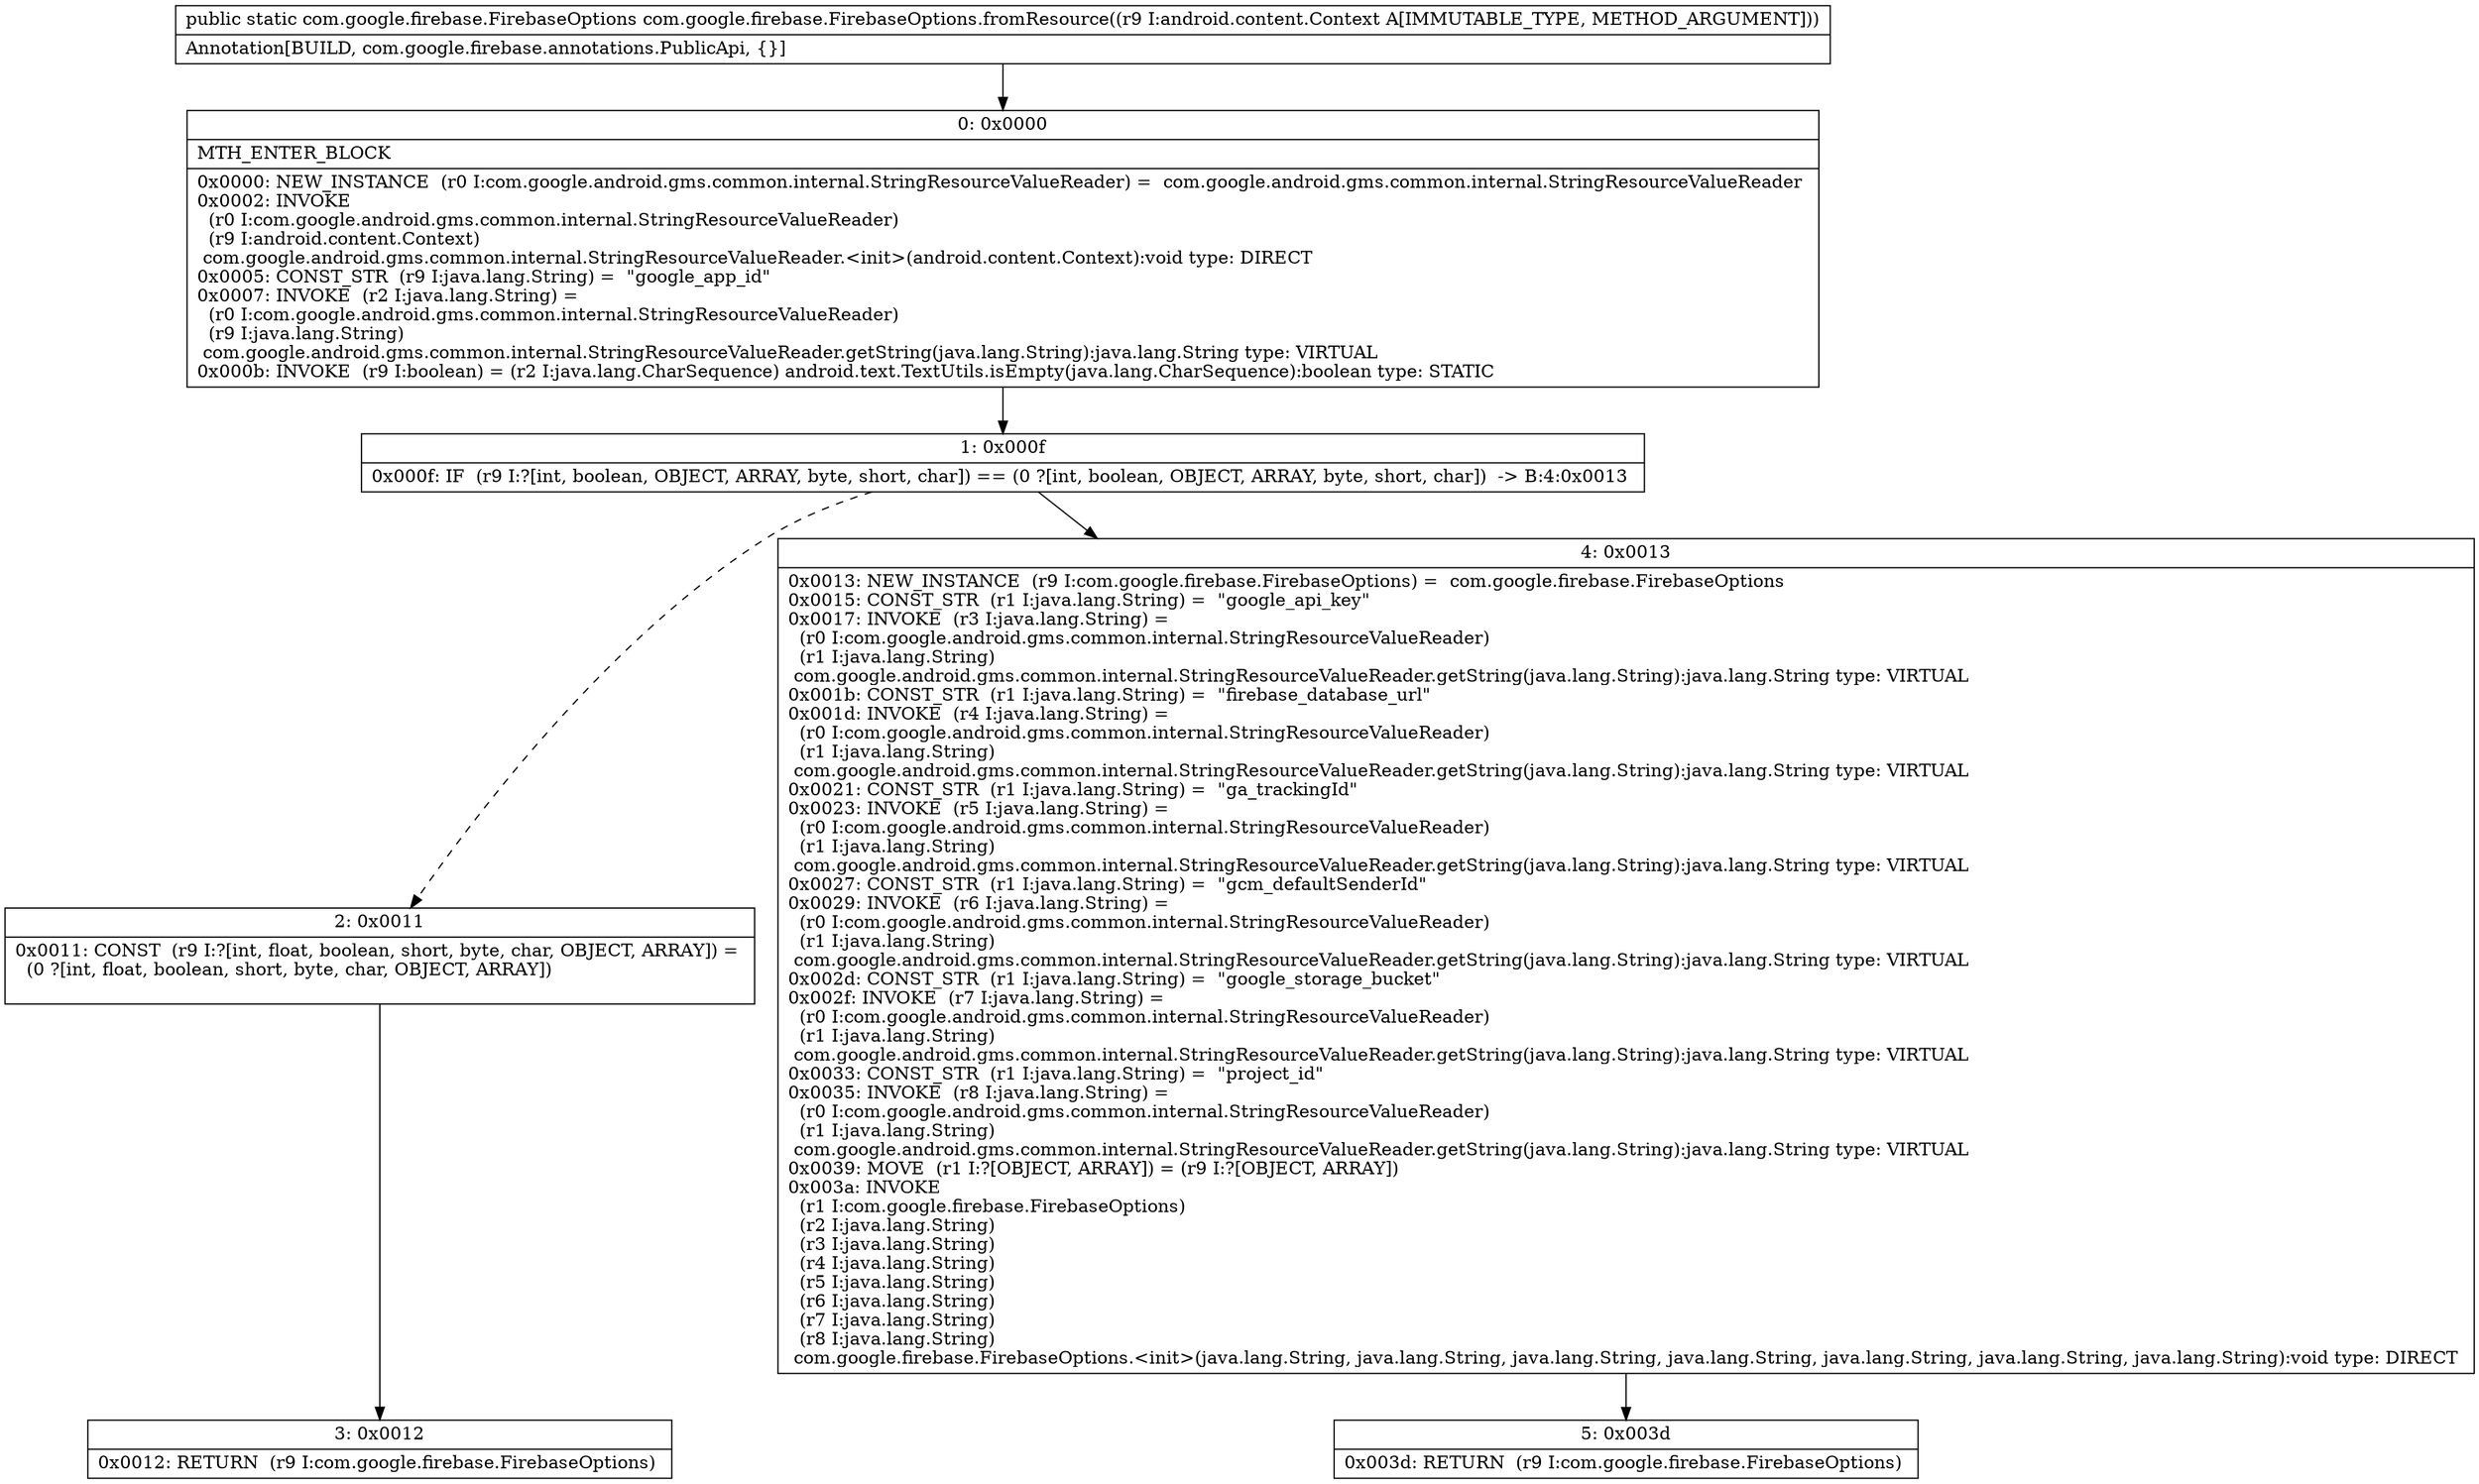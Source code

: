 digraph "CFG forcom.google.firebase.FirebaseOptions.fromResource(Landroid\/content\/Context;)Lcom\/google\/firebase\/FirebaseOptions;" {
Node_0 [shape=record,label="{0\:\ 0x0000|MTH_ENTER_BLOCK\l|0x0000: NEW_INSTANCE  (r0 I:com.google.android.gms.common.internal.StringResourceValueReader) =  com.google.android.gms.common.internal.StringResourceValueReader \l0x0002: INVOKE  \l  (r0 I:com.google.android.gms.common.internal.StringResourceValueReader)\l  (r9 I:android.content.Context)\l com.google.android.gms.common.internal.StringResourceValueReader.\<init\>(android.content.Context):void type: DIRECT \l0x0005: CONST_STR  (r9 I:java.lang.String) =  \"google_app_id\" \l0x0007: INVOKE  (r2 I:java.lang.String) = \l  (r0 I:com.google.android.gms.common.internal.StringResourceValueReader)\l  (r9 I:java.lang.String)\l com.google.android.gms.common.internal.StringResourceValueReader.getString(java.lang.String):java.lang.String type: VIRTUAL \l0x000b: INVOKE  (r9 I:boolean) = (r2 I:java.lang.CharSequence) android.text.TextUtils.isEmpty(java.lang.CharSequence):boolean type: STATIC \l}"];
Node_1 [shape=record,label="{1\:\ 0x000f|0x000f: IF  (r9 I:?[int, boolean, OBJECT, ARRAY, byte, short, char]) == (0 ?[int, boolean, OBJECT, ARRAY, byte, short, char])  \-\> B:4:0x0013 \l}"];
Node_2 [shape=record,label="{2\:\ 0x0011|0x0011: CONST  (r9 I:?[int, float, boolean, short, byte, char, OBJECT, ARRAY]) = \l  (0 ?[int, float, boolean, short, byte, char, OBJECT, ARRAY])\l \l}"];
Node_3 [shape=record,label="{3\:\ 0x0012|0x0012: RETURN  (r9 I:com.google.firebase.FirebaseOptions) \l}"];
Node_4 [shape=record,label="{4\:\ 0x0013|0x0013: NEW_INSTANCE  (r9 I:com.google.firebase.FirebaseOptions) =  com.google.firebase.FirebaseOptions \l0x0015: CONST_STR  (r1 I:java.lang.String) =  \"google_api_key\" \l0x0017: INVOKE  (r3 I:java.lang.String) = \l  (r0 I:com.google.android.gms.common.internal.StringResourceValueReader)\l  (r1 I:java.lang.String)\l com.google.android.gms.common.internal.StringResourceValueReader.getString(java.lang.String):java.lang.String type: VIRTUAL \l0x001b: CONST_STR  (r1 I:java.lang.String) =  \"firebase_database_url\" \l0x001d: INVOKE  (r4 I:java.lang.String) = \l  (r0 I:com.google.android.gms.common.internal.StringResourceValueReader)\l  (r1 I:java.lang.String)\l com.google.android.gms.common.internal.StringResourceValueReader.getString(java.lang.String):java.lang.String type: VIRTUAL \l0x0021: CONST_STR  (r1 I:java.lang.String) =  \"ga_trackingId\" \l0x0023: INVOKE  (r5 I:java.lang.String) = \l  (r0 I:com.google.android.gms.common.internal.StringResourceValueReader)\l  (r1 I:java.lang.String)\l com.google.android.gms.common.internal.StringResourceValueReader.getString(java.lang.String):java.lang.String type: VIRTUAL \l0x0027: CONST_STR  (r1 I:java.lang.String) =  \"gcm_defaultSenderId\" \l0x0029: INVOKE  (r6 I:java.lang.String) = \l  (r0 I:com.google.android.gms.common.internal.StringResourceValueReader)\l  (r1 I:java.lang.String)\l com.google.android.gms.common.internal.StringResourceValueReader.getString(java.lang.String):java.lang.String type: VIRTUAL \l0x002d: CONST_STR  (r1 I:java.lang.String) =  \"google_storage_bucket\" \l0x002f: INVOKE  (r7 I:java.lang.String) = \l  (r0 I:com.google.android.gms.common.internal.StringResourceValueReader)\l  (r1 I:java.lang.String)\l com.google.android.gms.common.internal.StringResourceValueReader.getString(java.lang.String):java.lang.String type: VIRTUAL \l0x0033: CONST_STR  (r1 I:java.lang.String) =  \"project_id\" \l0x0035: INVOKE  (r8 I:java.lang.String) = \l  (r0 I:com.google.android.gms.common.internal.StringResourceValueReader)\l  (r1 I:java.lang.String)\l com.google.android.gms.common.internal.StringResourceValueReader.getString(java.lang.String):java.lang.String type: VIRTUAL \l0x0039: MOVE  (r1 I:?[OBJECT, ARRAY]) = (r9 I:?[OBJECT, ARRAY]) \l0x003a: INVOKE  \l  (r1 I:com.google.firebase.FirebaseOptions)\l  (r2 I:java.lang.String)\l  (r3 I:java.lang.String)\l  (r4 I:java.lang.String)\l  (r5 I:java.lang.String)\l  (r6 I:java.lang.String)\l  (r7 I:java.lang.String)\l  (r8 I:java.lang.String)\l com.google.firebase.FirebaseOptions.\<init\>(java.lang.String, java.lang.String, java.lang.String, java.lang.String, java.lang.String, java.lang.String, java.lang.String):void type: DIRECT \l}"];
Node_5 [shape=record,label="{5\:\ 0x003d|0x003d: RETURN  (r9 I:com.google.firebase.FirebaseOptions) \l}"];
MethodNode[shape=record,label="{public static com.google.firebase.FirebaseOptions com.google.firebase.FirebaseOptions.fromResource((r9 I:android.content.Context A[IMMUTABLE_TYPE, METHOD_ARGUMENT]))  | Annotation[BUILD, com.google.firebase.annotations.PublicApi, \{\}]\l}"];
MethodNode -> Node_0;
Node_0 -> Node_1;
Node_1 -> Node_2[style=dashed];
Node_1 -> Node_4;
Node_2 -> Node_3;
Node_4 -> Node_5;
}

